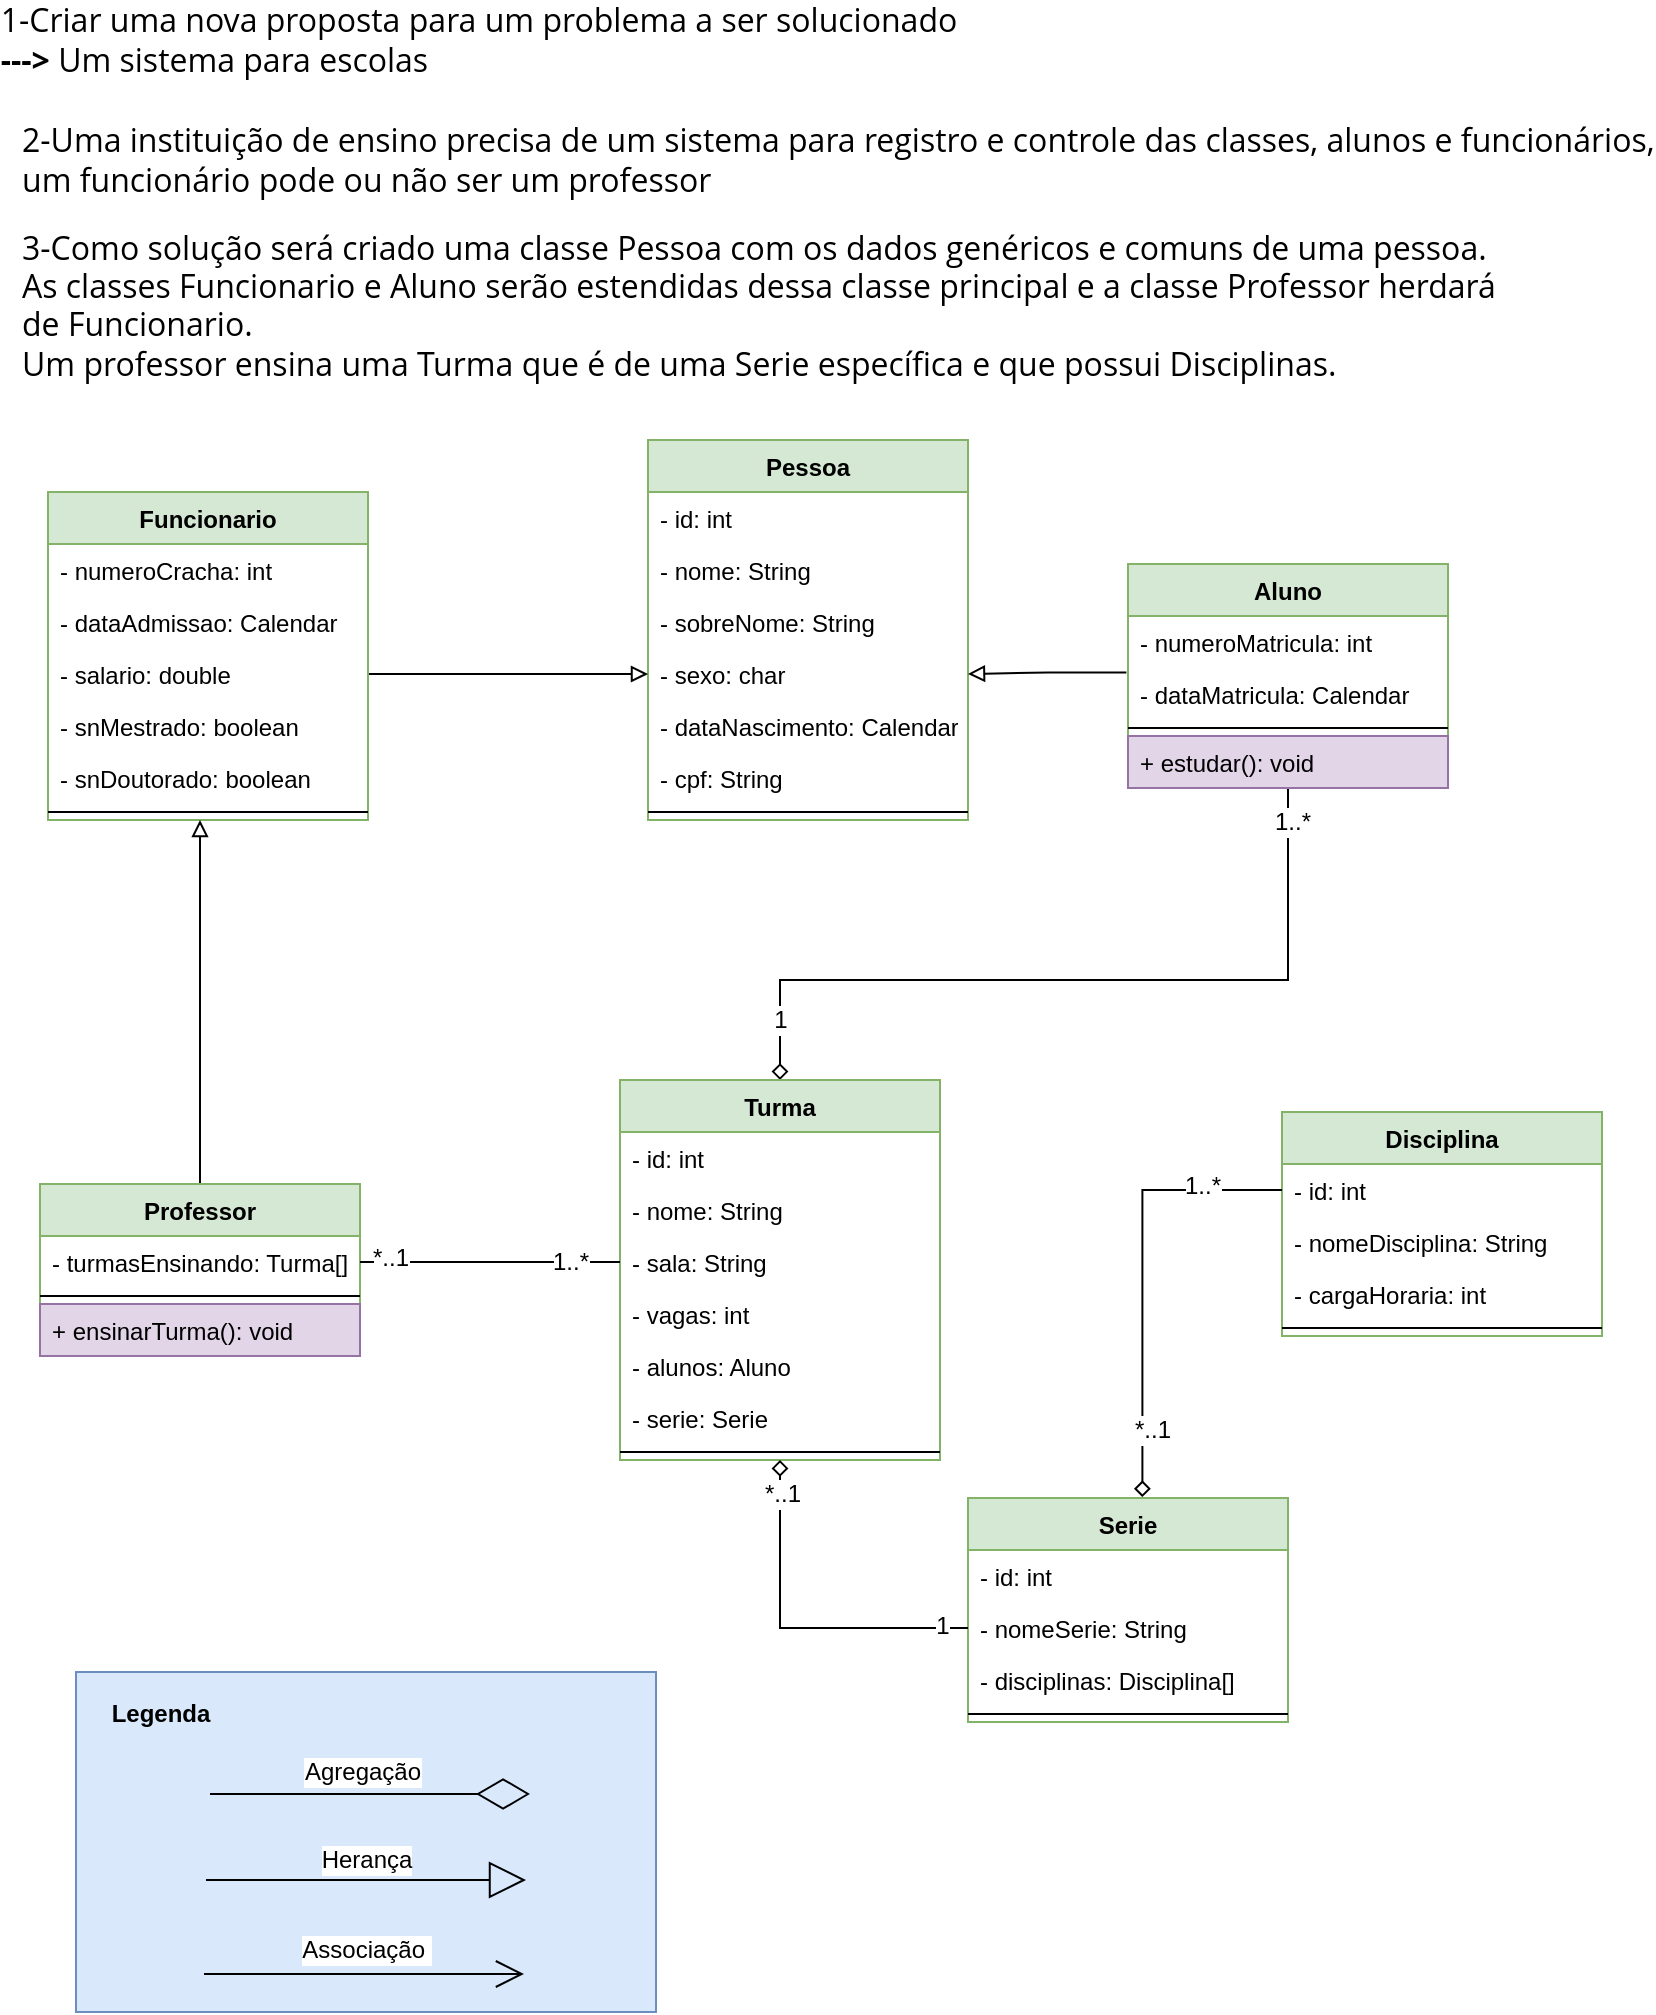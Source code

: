 <mxfile version="18.2.0" type="device"><diagram id="Q1vnmNiqErLZzEnTeoJ-" name="Page-1"><mxGraphModel dx="1483" dy="833" grid="1" gridSize="10" guides="1" tooltips="1" connect="1" arrows="1" fold="1" page="1" pageScale="1" pageWidth="827" pageHeight="1169" math="0" shadow="0"><root><mxCell id="0"/><mxCell id="1" parent="0"/><mxCell id="m0tpA8w2dE2Y0Tr6DVLz-105" value="" style="whiteSpace=wrap;html=1;fontFamily=Helvetica;fontSize=12;fontColor=default;startSize=26;strokeColor=#6c8ebf;fillColor=#dae8fc;" vertex="1" parent="1"><mxGeometry x="41" y="876" width="290" height="170" as="geometry"/></mxCell><mxCell id="m0tpA8w2dE2Y0Tr6DVLz-1" value="Pessoa" style="swimlane;fontStyle=1;align=center;verticalAlign=top;childLayout=stackLayout;horizontal=1;startSize=26;horizontalStack=0;resizeParent=1;resizeParentMax=0;resizeLast=0;collapsible=1;marginBottom=0;fillColor=#d5e8d4;strokeColor=#82b366;" vertex="1" parent="1"><mxGeometry x="327" y="260" width="160" height="190" as="geometry"/></mxCell><mxCell id="m0tpA8w2dE2Y0Tr6DVLz-2" value="- id: int" style="text;strokeColor=none;fillColor=none;align=left;verticalAlign=top;spacingLeft=4;spacingRight=4;overflow=hidden;rotatable=0;points=[[0,0.5],[1,0.5]];portConstraint=eastwest;" vertex="1" parent="m0tpA8w2dE2Y0Tr6DVLz-1"><mxGeometry y="26" width="160" height="26" as="geometry"/></mxCell><mxCell id="m0tpA8w2dE2Y0Tr6DVLz-33" value="- nome: String" style="text;strokeColor=none;fillColor=none;align=left;verticalAlign=top;spacingLeft=4;spacingRight=4;overflow=hidden;rotatable=0;points=[[0,0.5],[1,0.5]];portConstraint=eastwest;" vertex="1" parent="m0tpA8w2dE2Y0Tr6DVLz-1"><mxGeometry y="52" width="160" height="26" as="geometry"/></mxCell><mxCell id="m0tpA8w2dE2Y0Tr6DVLz-36" value="- sobreNome: String" style="text;strokeColor=none;fillColor=none;align=left;verticalAlign=top;spacingLeft=4;spacingRight=4;overflow=hidden;rotatable=0;points=[[0,0.5],[1,0.5]];portConstraint=eastwest;" vertex="1" parent="m0tpA8w2dE2Y0Tr6DVLz-1"><mxGeometry y="78" width="160" height="26" as="geometry"/></mxCell><mxCell id="m0tpA8w2dE2Y0Tr6DVLz-35" value="- sexo: char" style="text;strokeColor=none;fillColor=none;align=left;verticalAlign=top;spacingLeft=4;spacingRight=4;overflow=hidden;rotatable=0;points=[[0,0.5],[1,0.5]];portConstraint=eastwest;" vertex="1" parent="m0tpA8w2dE2Y0Tr6DVLz-1"><mxGeometry y="104" width="160" height="26" as="geometry"/></mxCell><mxCell id="m0tpA8w2dE2Y0Tr6DVLz-34" value="- dataNascimento: Calendar" style="text;strokeColor=none;fillColor=none;align=left;verticalAlign=top;spacingLeft=4;spacingRight=4;overflow=hidden;rotatable=0;points=[[0,0.5],[1,0.5]];portConstraint=eastwest;" vertex="1" parent="m0tpA8w2dE2Y0Tr6DVLz-1"><mxGeometry y="130" width="160" height="26" as="geometry"/></mxCell><mxCell id="m0tpA8w2dE2Y0Tr6DVLz-37" value="- cpf: String" style="text;strokeColor=none;fillColor=none;align=left;verticalAlign=top;spacingLeft=4;spacingRight=4;overflow=hidden;rotatable=0;points=[[0,0.5],[1,0.5]];portConstraint=eastwest;" vertex="1" parent="m0tpA8w2dE2Y0Tr6DVLz-1"><mxGeometry y="156" width="160" height="26" as="geometry"/></mxCell><mxCell id="m0tpA8w2dE2Y0Tr6DVLz-3" value="" style="line;strokeWidth=1;fillColor=none;align=left;verticalAlign=middle;spacingTop=-1;spacingLeft=3;spacingRight=3;rotatable=0;labelPosition=right;points=[];portConstraint=eastwest;" vertex="1" parent="m0tpA8w2dE2Y0Tr6DVLz-1"><mxGeometry y="182" width="160" height="8" as="geometry"/></mxCell><mxCell id="m0tpA8w2dE2Y0Tr6DVLz-29" style="edgeStyle=orthogonalEdgeStyle;rounded=0;orthogonalLoop=1;jettySize=auto;html=1;entryX=0;entryY=0.5;entryDx=0;entryDy=0;fontFamily=Helvetica;fontSize=12;fontColor=default;startSize=26;endArrow=block;endFill=0;" edge="1" parent="1" source="m0tpA8w2dE2Y0Tr6DVLz-44" target="m0tpA8w2dE2Y0Tr6DVLz-35"><mxGeometry relative="1" as="geometry"/></mxCell><mxCell id="m0tpA8w2dE2Y0Tr6DVLz-5" value="Funcionario" style="swimlane;fontStyle=1;align=center;verticalAlign=top;childLayout=stackLayout;horizontal=1;startSize=26;horizontalStack=0;resizeParent=1;resizeParentMax=0;resizeLast=0;collapsible=1;marginBottom=0;fillColor=#d5e8d4;strokeColor=#82b366;" vertex="1" parent="1"><mxGeometry x="27" y="286" width="160" height="164" as="geometry"/></mxCell><mxCell id="m0tpA8w2dE2Y0Tr6DVLz-6" value="- numeroCracha: int" style="text;strokeColor=none;fillColor=none;align=left;verticalAlign=top;spacingLeft=4;spacingRight=4;overflow=hidden;rotatable=0;points=[[0,0.5],[1,0.5]];portConstraint=eastwest;" vertex="1" parent="m0tpA8w2dE2Y0Tr6DVLz-5"><mxGeometry y="26" width="160" height="26" as="geometry"/></mxCell><mxCell id="m0tpA8w2dE2Y0Tr6DVLz-42" value="- dataAdmissao: Calendar" style="text;strokeColor=none;fillColor=none;align=left;verticalAlign=top;spacingLeft=4;spacingRight=4;overflow=hidden;rotatable=0;points=[[0,0.5],[1,0.5]];portConstraint=eastwest;" vertex="1" parent="m0tpA8w2dE2Y0Tr6DVLz-5"><mxGeometry y="52" width="160" height="26" as="geometry"/></mxCell><mxCell id="m0tpA8w2dE2Y0Tr6DVLz-44" value="- salario: double" style="text;strokeColor=none;fillColor=none;align=left;verticalAlign=top;spacingLeft=4;spacingRight=4;overflow=hidden;rotatable=0;points=[[0,0.5],[1,0.5]];portConstraint=eastwest;" vertex="1" parent="m0tpA8w2dE2Y0Tr6DVLz-5"><mxGeometry y="78" width="160" height="26" as="geometry"/></mxCell><mxCell id="m0tpA8w2dE2Y0Tr6DVLz-43" value="- snMestrado: boolean" style="text;strokeColor=none;fillColor=none;align=left;verticalAlign=top;spacingLeft=4;spacingRight=4;overflow=hidden;rotatable=0;points=[[0,0.5],[1,0.5]];portConstraint=eastwest;" vertex="1" parent="m0tpA8w2dE2Y0Tr6DVLz-5"><mxGeometry y="104" width="160" height="26" as="geometry"/></mxCell><mxCell id="m0tpA8w2dE2Y0Tr6DVLz-45" value="- snDoutorado: boolean" style="text;strokeColor=none;fillColor=none;align=left;verticalAlign=top;spacingLeft=4;spacingRight=4;overflow=hidden;rotatable=0;points=[[0,0.5],[1,0.5]];portConstraint=eastwest;" vertex="1" parent="m0tpA8w2dE2Y0Tr6DVLz-5"><mxGeometry y="130" width="160" height="26" as="geometry"/></mxCell><mxCell id="m0tpA8w2dE2Y0Tr6DVLz-7" value="" style="line;strokeWidth=1;fillColor=none;align=left;verticalAlign=middle;spacingTop=-1;spacingLeft=3;spacingRight=3;rotatable=0;labelPosition=right;points=[];portConstraint=eastwest;" vertex="1" parent="m0tpA8w2dE2Y0Tr6DVLz-5"><mxGeometry y="156" width="160" height="8" as="geometry"/></mxCell><mxCell id="m0tpA8w2dE2Y0Tr6DVLz-30" style="edgeStyle=orthogonalEdgeStyle;rounded=0;orthogonalLoop=1;jettySize=auto;html=1;exitX=-0.005;exitY=0.085;exitDx=0;exitDy=0;entryX=1;entryY=0.5;entryDx=0;entryDy=0;fontFamily=Helvetica;fontSize=12;fontColor=default;endArrow=block;endFill=0;startSize=26;exitPerimeter=0;" edge="1" parent="1" source="m0tpA8w2dE2Y0Tr6DVLz-50" target="m0tpA8w2dE2Y0Tr6DVLz-35"><mxGeometry relative="1" as="geometry"/></mxCell><mxCell id="m0tpA8w2dE2Y0Tr6DVLz-71" style="edgeStyle=orthogonalEdgeStyle;rounded=0;orthogonalLoop=1;jettySize=auto;html=1;entryX=0.5;entryY=0;entryDx=0;entryDy=0;fontFamily=Helvetica;fontSize=12;fontColor=default;endArrow=diamond;endFill=0;startSize=26;" edge="1" parent="1" source="m0tpA8w2dE2Y0Tr6DVLz-9" target="m0tpA8w2dE2Y0Tr6DVLz-54"><mxGeometry relative="1" as="geometry"><Array as="points"><mxPoint x="647" y="530"/><mxPoint x="393" y="530"/></Array></mxGeometry></mxCell><mxCell id="m0tpA8w2dE2Y0Tr6DVLz-72" value="1" style="edgeLabel;html=1;align=center;verticalAlign=middle;resizable=0;points=[];fontSize=12;fontFamily=Helvetica;fontColor=default;" vertex="1" connectable="0" parent="m0tpA8w2dE2Y0Tr6DVLz-71"><mxGeometry x="0.232" y="-1" relative="1" as="geometry"><mxPoint x="-104" y="21" as="offset"/></mxGeometry></mxCell><mxCell id="m0tpA8w2dE2Y0Tr6DVLz-73" value="1..*" style="edgeLabel;html=1;align=center;verticalAlign=middle;resizable=0;points=[];fontSize=12;fontFamily=Helvetica;fontColor=default;" vertex="1" connectable="0" parent="m0tpA8w2dE2Y0Tr6DVLz-71"><mxGeometry x="-0.918" y="2" relative="1" as="geometry"><mxPoint as="offset"/></mxGeometry></mxCell><mxCell id="m0tpA8w2dE2Y0Tr6DVLz-9" value="Aluno" style="swimlane;fontStyle=1;align=center;verticalAlign=top;childLayout=stackLayout;horizontal=1;startSize=26;horizontalStack=0;resizeParent=1;resizeParentMax=0;resizeLast=0;collapsible=1;marginBottom=0;fillColor=#d5e8d4;strokeColor=#82b366;" vertex="1" parent="1"><mxGeometry x="567" y="322" width="160" height="112" as="geometry"/></mxCell><mxCell id="m0tpA8w2dE2Y0Tr6DVLz-10" value="- numeroMatricula: int" style="text;strokeColor=none;fillColor=none;align=left;verticalAlign=top;spacingLeft=4;spacingRight=4;overflow=hidden;rotatable=0;points=[[0,0.5],[1,0.5]];portConstraint=eastwest;" vertex="1" parent="m0tpA8w2dE2Y0Tr6DVLz-9"><mxGeometry y="26" width="160" height="26" as="geometry"/></mxCell><mxCell id="m0tpA8w2dE2Y0Tr6DVLz-50" value="- dataMatricula: Calendar" style="text;strokeColor=none;fillColor=none;align=left;verticalAlign=top;spacingLeft=4;spacingRight=4;overflow=hidden;rotatable=0;points=[[0,0.5],[1,0.5]];portConstraint=eastwest;" vertex="1" parent="m0tpA8w2dE2Y0Tr6DVLz-9"><mxGeometry y="52" width="160" height="26" as="geometry"/></mxCell><mxCell id="m0tpA8w2dE2Y0Tr6DVLz-11" value="" style="line;strokeWidth=1;fillColor=none;align=left;verticalAlign=middle;spacingTop=-1;spacingLeft=3;spacingRight=3;rotatable=0;labelPosition=right;points=[];portConstraint=eastwest;" vertex="1" parent="m0tpA8w2dE2Y0Tr6DVLz-9"><mxGeometry y="78" width="160" height="8" as="geometry"/></mxCell><mxCell id="m0tpA8w2dE2Y0Tr6DVLz-12" value="+ estudar(): void" style="text;strokeColor=#9673a6;fillColor=#e1d5e7;align=left;verticalAlign=top;spacingLeft=4;spacingRight=4;overflow=hidden;rotatable=0;points=[[0,0.5],[1,0.5]];portConstraint=eastwest;" vertex="1" parent="m0tpA8w2dE2Y0Tr6DVLz-9"><mxGeometry y="86" width="160" height="26" as="geometry"/></mxCell><mxCell id="m0tpA8w2dE2Y0Tr6DVLz-32" style="edgeStyle=orthogonalEdgeStyle;rounded=0;orthogonalLoop=1;jettySize=auto;html=1;entryX=0.5;entryY=1;entryDx=0;entryDy=0;fontFamily=Helvetica;fontSize=12;fontColor=default;endArrow=block;endFill=0;startSize=26;" edge="1" parent="1" source="m0tpA8w2dE2Y0Tr6DVLz-13"><mxGeometry relative="1" as="geometry"><mxPoint x="46" y="550" as="sourcePoint"/><mxPoint x="103" y="450" as="targetPoint"/></mxGeometry></mxCell><mxCell id="m0tpA8w2dE2Y0Tr6DVLz-13" value="Professor" style="swimlane;fontStyle=1;align=center;verticalAlign=top;childLayout=stackLayout;horizontal=1;startSize=26;horizontalStack=0;resizeParent=1;resizeParentMax=0;resizeLast=0;collapsible=1;marginBottom=0;fillColor=#d5e8d4;strokeColor=#82b366;" vertex="1" parent="1"><mxGeometry x="23" y="632" width="160" height="86" as="geometry"/></mxCell><mxCell id="m0tpA8w2dE2Y0Tr6DVLz-14" value="- turmasEnsinando: Turma[]" style="text;strokeColor=none;fillColor=none;align=left;verticalAlign=top;spacingLeft=4;spacingRight=4;overflow=hidden;rotatable=0;points=[[0,0.5],[1,0.5]];portConstraint=eastwest;" vertex="1" parent="m0tpA8w2dE2Y0Tr6DVLz-13"><mxGeometry y="26" width="160" height="26" as="geometry"/></mxCell><mxCell id="m0tpA8w2dE2Y0Tr6DVLz-15" value="" style="line;strokeWidth=1;fillColor=none;align=left;verticalAlign=middle;spacingTop=-1;spacingLeft=3;spacingRight=3;rotatable=0;labelPosition=right;points=[];portConstraint=eastwest;" vertex="1" parent="m0tpA8w2dE2Y0Tr6DVLz-13"><mxGeometry y="52" width="160" height="8" as="geometry"/></mxCell><mxCell id="m0tpA8w2dE2Y0Tr6DVLz-16" value="+ ensinarTurma(): void" style="text;strokeColor=#9673a6;fillColor=#e1d5e7;align=left;verticalAlign=top;spacingLeft=4;spacingRight=4;overflow=hidden;rotatable=0;points=[[0,0.5],[1,0.5]];portConstraint=eastwest;" vertex="1" parent="m0tpA8w2dE2Y0Tr6DVLz-13"><mxGeometry y="60" width="160" height="26" as="geometry"/></mxCell><mxCell id="m0tpA8w2dE2Y0Tr6DVLz-21" value="Disciplina" style="swimlane;fontStyle=1;align=center;verticalAlign=top;childLayout=stackLayout;horizontal=1;startSize=26;horizontalStack=0;resizeParent=1;resizeParentMax=0;resizeLast=0;collapsible=1;marginBottom=0;fillColor=#d5e8d4;strokeColor=#82b366;" vertex="1" parent="1"><mxGeometry x="644" y="596" width="160" height="112" as="geometry"/></mxCell><mxCell id="m0tpA8w2dE2Y0Tr6DVLz-22" value="- id: int" style="text;align=left;verticalAlign=top;spacingLeft=4;spacingRight=4;overflow=hidden;rotatable=0;points=[[0,0.5],[1,0.5]];portConstraint=eastwest;" vertex="1" parent="m0tpA8w2dE2Y0Tr6DVLz-21"><mxGeometry y="26" width="160" height="26" as="geometry"/></mxCell><mxCell id="m0tpA8w2dE2Y0Tr6DVLz-80" value="- nomeDisciplina: String" style="text;strokeColor=none;fillColor=none;align=left;verticalAlign=top;spacingLeft=4;spacingRight=4;overflow=hidden;rotatable=0;points=[[0,0.5],[1,0.5]];portConstraint=eastwest;" vertex="1" parent="m0tpA8w2dE2Y0Tr6DVLz-21"><mxGeometry y="52" width="160" height="26" as="geometry"/></mxCell><mxCell id="m0tpA8w2dE2Y0Tr6DVLz-81" value="- cargaHoraria: int" style="text;strokeColor=none;fillColor=none;align=left;verticalAlign=top;spacingLeft=4;spacingRight=4;overflow=hidden;rotatable=0;points=[[0,0.5],[1,0.5]];portConstraint=eastwest;" vertex="1" parent="m0tpA8w2dE2Y0Tr6DVLz-21"><mxGeometry y="78" width="160" height="26" as="geometry"/></mxCell><mxCell id="m0tpA8w2dE2Y0Tr6DVLz-23" value="" style="line;strokeWidth=1;fillColor=none;align=left;verticalAlign=middle;spacingTop=-1;spacingLeft=3;spacingRight=3;rotatable=0;labelPosition=right;points=[];portConstraint=eastwest;" vertex="1" parent="m0tpA8w2dE2Y0Tr6DVLz-21"><mxGeometry y="104" width="160" height="8" as="geometry"/></mxCell><mxCell id="m0tpA8w2dE2Y0Tr6DVLz-46" value="Serie" style="swimlane;fontStyle=1;align=center;verticalAlign=top;childLayout=stackLayout;horizontal=1;startSize=26;horizontalStack=0;resizeParent=1;resizeParentMax=0;resizeLast=0;collapsible=1;marginBottom=0;fillColor=#d5e8d4;strokeColor=#82b366;" vertex="1" parent="1"><mxGeometry x="487" y="789" width="160" height="112" as="geometry"/></mxCell><mxCell id="m0tpA8w2dE2Y0Tr6DVLz-83" value="- id: int" style="text;strokeColor=none;fillColor=none;align=left;verticalAlign=top;spacingLeft=4;spacingRight=4;overflow=hidden;rotatable=0;points=[[0,0.5],[1,0.5]];portConstraint=eastwest;" vertex="1" parent="m0tpA8w2dE2Y0Tr6DVLz-46"><mxGeometry y="26" width="160" height="26" as="geometry"/></mxCell><mxCell id="m0tpA8w2dE2Y0Tr6DVLz-47" value="- nomeSerie: String" style="text;strokeColor=none;fillColor=none;align=left;verticalAlign=top;spacingLeft=4;spacingRight=4;overflow=hidden;rotatable=0;points=[[0,0.5],[1,0.5]];portConstraint=eastwest;" vertex="1" parent="m0tpA8w2dE2Y0Tr6DVLz-46"><mxGeometry y="52" width="160" height="26" as="geometry"/></mxCell><mxCell id="m0tpA8w2dE2Y0Tr6DVLz-86" value="- disciplinas: Disciplina[]" style="text;strokeColor=none;fillColor=none;align=left;verticalAlign=top;spacingLeft=4;spacingRight=4;overflow=hidden;rotatable=0;points=[[0,0.5],[1,0.5]];portConstraint=eastwest;" vertex="1" parent="m0tpA8w2dE2Y0Tr6DVLz-46"><mxGeometry y="78" width="160" height="26" as="geometry"/></mxCell><mxCell id="m0tpA8w2dE2Y0Tr6DVLz-48" value="" style="line;strokeWidth=1;fillColor=none;align=left;verticalAlign=middle;spacingTop=-1;spacingLeft=3;spacingRight=3;rotatable=0;labelPosition=right;points=[];portConstraint=eastwest;" vertex="1" parent="m0tpA8w2dE2Y0Tr6DVLz-46"><mxGeometry y="104" width="160" height="8" as="geometry"/></mxCell><mxCell id="m0tpA8w2dE2Y0Tr6DVLz-59" style="rounded=0;orthogonalLoop=1;jettySize=auto;html=1;fontFamily=Helvetica;fontSize=12;fontColor=default;endArrow=diamond;endFill=0;startSize=26;exitX=0;exitY=0.5;exitDx=0;exitDy=0;entryX=0.545;entryY=-0.004;entryDx=0;entryDy=0;entryPerimeter=0;edgeStyle=orthogonalEdgeStyle;" edge="1" parent="1" source="m0tpA8w2dE2Y0Tr6DVLz-22" target="m0tpA8w2dE2Y0Tr6DVLz-46"><mxGeometry relative="1" as="geometry"><mxPoint x="333" y="770" as="targetPoint"/></mxGeometry></mxCell><mxCell id="m0tpA8w2dE2Y0Tr6DVLz-74" value="1..*" style="edgeLabel;html=1;align=center;verticalAlign=middle;resizable=0;points=[];fontSize=12;fontFamily=Helvetica;fontColor=default;" vertex="1" connectable="0" parent="m0tpA8w2dE2Y0Tr6DVLz-59"><mxGeometry x="-0.638" y="-2" relative="1" as="geometry"><mxPoint as="offset"/></mxGeometry></mxCell><mxCell id="m0tpA8w2dE2Y0Tr6DVLz-75" value="*..1" style="edgeLabel;html=1;align=center;verticalAlign=middle;resizable=0;points=[];fontSize=12;fontFamily=Helvetica;fontColor=default;" vertex="1" connectable="0" parent="m0tpA8w2dE2Y0Tr6DVLz-59"><mxGeometry x="0.697" y="-1" relative="1" as="geometry"><mxPoint x="6" as="offset"/></mxGeometry></mxCell><mxCell id="m0tpA8w2dE2Y0Tr6DVLz-54" value="Turma" style="swimlane;fontStyle=1;align=center;verticalAlign=top;childLayout=stackLayout;horizontal=1;startSize=26;horizontalStack=0;resizeParent=1;resizeParentMax=0;resizeLast=0;collapsible=1;marginBottom=0;fillColor=#d5e8d4;strokeColor=#82b366;" vertex="1" parent="1"><mxGeometry x="313" y="580" width="160" height="190" as="geometry"/></mxCell><mxCell id="m0tpA8w2dE2Y0Tr6DVLz-55" value="- id: int" style="text;strokeColor=none;fillColor=none;align=left;verticalAlign=top;spacingLeft=4;spacingRight=4;overflow=hidden;rotatable=0;points=[[0,0.5],[1,0.5]];portConstraint=eastwest;" vertex="1" parent="m0tpA8w2dE2Y0Tr6DVLz-54"><mxGeometry y="26" width="160" height="26" as="geometry"/></mxCell><mxCell id="m0tpA8w2dE2Y0Tr6DVLz-64" value="- nome: String" style="text;strokeColor=none;fillColor=none;align=left;verticalAlign=top;spacingLeft=4;spacingRight=4;overflow=hidden;rotatable=0;points=[[0,0.5],[1,0.5]];portConstraint=eastwest;" vertex="1" parent="m0tpA8w2dE2Y0Tr6DVLz-54"><mxGeometry y="52" width="160" height="26" as="geometry"/></mxCell><mxCell id="m0tpA8w2dE2Y0Tr6DVLz-65" value="- sala: String" style="text;strokeColor=none;fillColor=none;align=left;verticalAlign=top;spacingLeft=4;spacingRight=4;overflow=hidden;rotatable=0;points=[[0,0.5],[1,0.5]];portConstraint=eastwest;" vertex="1" parent="m0tpA8w2dE2Y0Tr6DVLz-54"><mxGeometry y="78" width="160" height="26" as="geometry"/></mxCell><mxCell id="m0tpA8w2dE2Y0Tr6DVLz-62" value="- vagas: int" style="text;strokeColor=none;fillColor=none;align=left;verticalAlign=top;spacingLeft=4;spacingRight=4;overflow=hidden;rotatable=0;points=[[0,0.5],[1,0.5]];portConstraint=eastwest;" vertex="1" parent="m0tpA8w2dE2Y0Tr6DVLz-54"><mxGeometry y="104" width="160" height="26" as="geometry"/></mxCell><mxCell id="m0tpA8w2dE2Y0Tr6DVLz-67" value="- alunos: Aluno" style="text;strokeColor=none;fillColor=none;align=left;verticalAlign=top;spacingLeft=4;spacingRight=4;overflow=hidden;rotatable=0;points=[[0,0.5],[1,0.5]];portConstraint=eastwest;" vertex="1" parent="m0tpA8w2dE2Y0Tr6DVLz-54"><mxGeometry y="130" width="160" height="26" as="geometry"/></mxCell><mxCell id="m0tpA8w2dE2Y0Tr6DVLz-87" value="- serie: Serie" style="text;strokeColor=none;fillColor=none;align=left;verticalAlign=top;spacingLeft=4;spacingRight=4;overflow=hidden;rotatable=0;points=[[0,0.5],[1,0.5]];portConstraint=eastwest;" vertex="1" parent="m0tpA8w2dE2Y0Tr6DVLz-54"><mxGeometry y="156" width="160" height="26" as="geometry"/></mxCell><mxCell id="m0tpA8w2dE2Y0Tr6DVLz-56" value="" style="line;strokeWidth=1;fillColor=none;align=left;verticalAlign=middle;spacingTop=-1;spacingLeft=3;spacingRight=3;rotatable=0;labelPosition=right;points=[];portConstraint=eastwest;" vertex="1" parent="m0tpA8w2dE2Y0Tr6DVLz-54"><mxGeometry y="182" width="160" height="8" as="geometry"/></mxCell><mxCell id="m0tpA8w2dE2Y0Tr6DVLz-60" style="edgeStyle=orthogonalEdgeStyle;rounded=0;orthogonalLoop=1;jettySize=auto;html=1;entryX=1;entryY=0.5;entryDx=0;entryDy=0;fontFamily=Helvetica;fontSize=12;fontColor=default;endArrow=none;endFill=0;startSize=26;exitX=0;exitY=0.5;exitDx=0;exitDy=0;" edge="1" parent="1" source="m0tpA8w2dE2Y0Tr6DVLz-65" target="m0tpA8w2dE2Y0Tr6DVLz-14"><mxGeometry relative="1" as="geometry"/></mxCell><mxCell id="m0tpA8w2dE2Y0Tr6DVLz-78" value="1..*" style="edgeLabel;html=1;align=center;verticalAlign=middle;resizable=0;points=[];fontSize=12;fontFamily=Helvetica;fontColor=default;" vertex="1" connectable="0" parent="m0tpA8w2dE2Y0Tr6DVLz-60"><mxGeometry x="-0.614" y="2" relative="1" as="geometry"><mxPoint y="-2" as="offset"/></mxGeometry></mxCell><mxCell id="m0tpA8w2dE2Y0Tr6DVLz-79" value="*..1" style="edgeLabel;html=1;align=center;verticalAlign=middle;resizable=0;points=[];fontSize=12;fontFamily=Helvetica;fontColor=default;" vertex="1" connectable="0" parent="m0tpA8w2dE2Y0Tr6DVLz-60"><mxGeometry x="0.842" y="-2" relative="1" as="geometry"><mxPoint x="4" as="offset"/></mxGeometry></mxCell><mxCell id="m0tpA8w2dE2Y0Tr6DVLz-82" style="edgeStyle=orthogonalEdgeStyle;rounded=0;orthogonalLoop=1;jettySize=auto;html=1;entryX=0.5;entryY=1;entryDx=0;entryDy=0;fontFamily=Helvetica;fontSize=12;fontColor=default;endArrow=diamond;endFill=0;startSize=26;" edge="1" parent="1" source="m0tpA8w2dE2Y0Tr6DVLz-47" target="m0tpA8w2dE2Y0Tr6DVLz-54"><mxGeometry relative="1" as="geometry"><mxPoint x="393" y="796" as="targetPoint"/></mxGeometry></mxCell><mxCell id="m0tpA8w2dE2Y0Tr6DVLz-84" value="1" style="edgeLabel;html=1;align=center;verticalAlign=middle;resizable=0;points=[];fontSize=12;fontFamily=Helvetica;fontColor=default;" vertex="1" connectable="0" parent="m0tpA8w2dE2Y0Tr6DVLz-82"><mxGeometry x="-0.659" y="-1" relative="1" as="geometry"><mxPoint x="17" as="offset"/></mxGeometry></mxCell><mxCell id="m0tpA8w2dE2Y0Tr6DVLz-85" value="*..1" style="edgeLabel;html=1;align=center;verticalAlign=middle;resizable=0;points=[];fontSize=12;fontFamily=Helvetica;fontColor=default;" vertex="1" connectable="0" parent="m0tpA8w2dE2Y0Tr6DVLz-82"><mxGeometry x="0.811" y="-1" relative="1" as="geometry"><mxPoint as="offset"/></mxGeometry></mxCell><mxCell id="m0tpA8w2dE2Y0Tr6DVLz-100" value="Herança" style="endArrow=block;endSize=16;endFill=0;html=1;rounded=0;fontFamily=Helvetica;fontSize=12;fontColor=default;" edge="1" parent="1"><mxGeometry y="10" width="160" relative="1" as="geometry"><mxPoint x="106" y="980" as="sourcePoint"/><mxPoint x="266" y="980" as="targetPoint"/><mxPoint as="offset"/></mxGeometry></mxCell><mxCell id="m0tpA8w2dE2Y0Tr6DVLz-101" value="" style="endArrow=diamondThin;endFill=0;endSize=24;html=1;rounded=0;fontFamily=Helvetica;fontSize=12;fontColor=default;" edge="1" parent="1"><mxGeometry width="160" relative="1" as="geometry"><mxPoint x="108" y="937" as="sourcePoint"/><mxPoint x="268" y="937" as="targetPoint"/></mxGeometry></mxCell><mxCell id="m0tpA8w2dE2Y0Tr6DVLz-103" value="Agregação" style="edgeLabel;html=1;align=center;verticalAlign=middle;resizable=0;points=[];fontSize=12;fontFamily=Helvetica;fontColor=default;" vertex="1" connectable="0" parent="m0tpA8w2dE2Y0Tr6DVLz-101"><mxGeometry x="0.237" y="3" relative="1" as="geometry"><mxPoint x="-23" y="-8" as="offset"/></mxGeometry></mxCell><mxCell id="m0tpA8w2dE2Y0Tr6DVLz-104" value="&lt;b&gt;Legenda&lt;/b&gt;" style="text;html=1;align=center;verticalAlign=middle;resizable=0;points=[];autosize=1;strokeColor=none;fillColor=none;fontSize=12;fontFamily=Helvetica;fontColor=default;" vertex="1" parent="1"><mxGeometry x="53" y="887" width="60" height="20" as="geometry"/></mxCell><mxCell id="m0tpA8w2dE2Y0Tr6DVLz-106" value="" style="endArrow=open;endFill=1;endSize=12;html=1;rounded=0;fontFamily=Helvetica;fontSize=12;fontColor=default;" edge="1" parent="1"><mxGeometry width="160" relative="1" as="geometry"><mxPoint x="105" y="1027" as="sourcePoint"/><mxPoint x="265" y="1027" as="targetPoint"/></mxGeometry></mxCell><mxCell id="m0tpA8w2dE2Y0Tr6DVLz-107" value="Associação&amp;nbsp;" style="edgeLabel;html=1;align=center;verticalAlign=middle;resizable=0;points=[];fontSize=12;fontFamily=Helvetica;fontColor=default;" vertex="1" connectable="0" parent="m0tpA8w2dE2Y0Tr6DVLz-106"><mxGeometry x="0.275" relative="1" as="geometry"><mxPoint x="-21" y="-12" as="offset"/></mxGeometry></mxCell><mxCell id="m0tpA8w2dE2Y0Tr6DVLz-108" value="&lt;div style=&quot;text-align: left;&quot;&gt;&lt;span style=&quot;background-color: transparent; font-family: &amp;quot;Open Sans&amp;quot;, sans-serif; font-size: 12pt;&quot;&gt;1-Criar uma nova proposta para um problema a ser solucionado&lt;/span&gt;&lt;/div&gt;&lt;span id=&quot;docs-internal-guid-00acc468-7fff-57be-0a51-b08fc5655546&quot;&gt;&lt;div style=&quot;text-align: left;&quot;&gt;&lt;span style=&quot;background-color: transparent; font-family: &amp;quot;Open Sans&amp;quot;, sans-serif; font-size: 12pt;&quot;&gt;&lt;b&gt;---&amp;gt;&lt;/b&gt; Um sistema para escolas&lt;/span&gt;&lt;/div&gt;&lt;/span&gt;" style="text;html=1;align=center;verticalAlign=middle;resizable=0;points=[];autosize=1;strokeColor=none;fillColor=none;fontSize=12;fontFamily=Helvetica;fontColor=default;" vertex="1" parent="1"><mxGeometry x="7" y="40" width="470" height="40" as="geometry"/></mxCell><mxCell id="m0tpA8w2dE2Y0Tr6DVLz-109" value="&lt;div style=&quot;&quot;&gt;&lt;span style=&quot;background-color: transparent; font-family: &amp;quot;Open Sans&amp;quot;, sans-serif; font-size: 12pt;&quot;&gt;2-Uma instituição de ensino precisa de um sistema para registro e controle das classes, alunos e funcionários, &lt;br&gt;um funcionário pode ou não ser um professor&lt;/span&gt;&lt;br&gt;&lt;/div&gt;" style="text;html=1;align=left;verticalAlign=middle;resizable=0;points=[];autosize=1;strokeColor=none;fillColor=none;fontSize=12;fontFamily=Helvetica;fontColor=default;" vertex="1" parent="1"><mxGeometry x="12" y="100" width="800" height="40" as="geometry"/></mxCell><mxCell id="m0tpA8w2dE2Y0Tr6DVLz-110" value="&lt;div style=&quot;&quot;&gt;&lt;span style=&quot;background-color: transparent;&quot;&gt;&lt;font face=&quot;Open Sans, sans-serif&quot;&gt;&lt;span style=&quot;font-size: 12pt;&quot;&gt;3-Como solução será criado uma classe Pessoa com os dados genéricos e comuns de uma pessoa. &lt;/span&gt;&lt;/font&gt;&lt;br&gt;&lt;font face=&quot;Open Sans, sans-serif&quot;&gt;&lt;span style=&quot;font-size: 12pt;&quot;&gt;As classes Funcionario e Aluno serão &lt;/span&gt;&lt;span style=&quot;font-size: 16px;&quot;&gt;estendidas&lt;/span&gt;&lt;span style=&quot;font-size: 12pt;&quot;&gt;&amp;nbsp;dessa classe principal e a classe Professor herdará &lt;br&gt;de Funcionario.&lt;br&gt;Um professor ensina uma Turma que é de uma Serie específica e que possui Disciplinas.&lt;br&gt;&lt;/span&gt;&lt;/font&gt;&lt;/span&gt;&lt;br&gt;&lt;/div&gt;" style="text;html=1;align=left;verticalAlign=middle;resizable=0;points=[];autosize=1;strokeColor=none;fillColor=none;fontSize=12;fontFamily=Helvetica;fontColor=default;" vertex="1" parent="1"><mxGeometry x="12" y="160" width="730" height="80" as="geometry"/></mxCell></root></mxGraphModel></diagram></mxfile>
